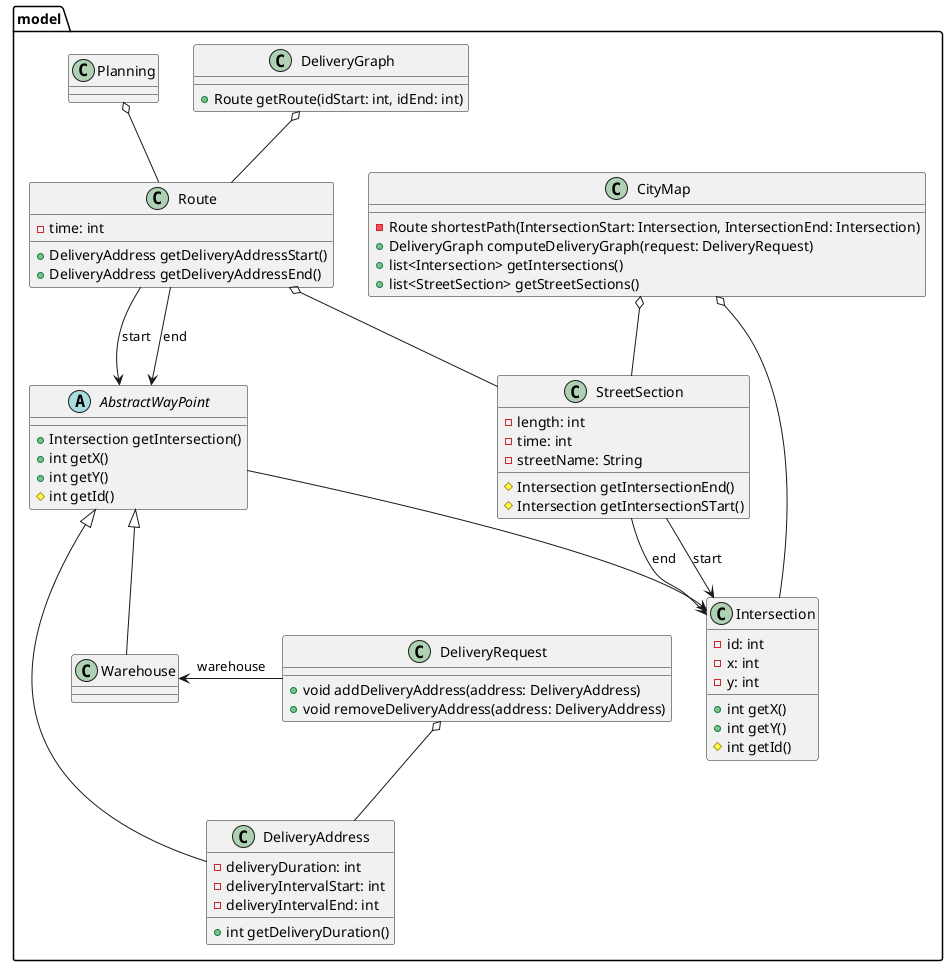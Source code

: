 @startuml

package model {
    class CityMap {
       -Route shortestPath(IntersectionStart: Intersection, IntersectionEnd: Intersection)
       +DeliveryGraph computeDeliveryGraph(request: DeliveryRequest)
       +list<Intersection> getIntersections()
       +list<StreetSection> getStreetSections()
    }

    class DeliveryGraph {
        +Route getRoute(idStart: int, idEnd: int)
    }

    class StreetSection {
        -length: int
        -time: int
        -streetName: String
        #Intersection getIntersectionEnd()
        #Intersection getIntersectionSTart()
    }

    class Intersection {
        -id: int
        -x: int
        -y: int
        +int getX()
        +int getY()
        #int getId()
    }

    abstract class AbstractWayPoint {
        +Intersection getIntersection()
        +int getX()
        +int getY()
        #int getId()
    }

    class DeliveryAddress {
        -deliveryDuration: int
        -deliveryIntervalStart: int
        -deliveryIntervalEnd: int
        +int getDeliveryDuration()
    }

    class Warehouse {
    }

    class DeliveryRequest {
        +void addDeliveryAddress(address: DeliveryAddress)
        +void removeDeliveryAddress(address: DeliveryAddress)
    }

    class Planning {
    }

    class Route {
        -time: int
        +DeliveryAddress getDeliveryAddressStart()
        +DeliveryAddress getDeliveryAddressEnd()
    }

    CityMap o-- StreetSection
    CityMap o-- Intersection
    AbstractWayPoint --> Intersection
    StreetSection --> Intersection : end
    StreetSection --> Intersection : start
    Route o-- StreetSection
    Route --> AbstractWayPoint : end
    Route --> AbstractWayPoint : start
    AbstractWayPoint <|-- DeliveryAddress
    AbstractWayPoint <|-- Warehouse
    DeliveryRequest o-- DeliveryAddress
    DeliveryRequest -left-> Warehouse : warehouse
    DeliveryGraph o-- Route
    Planning o-- Route
}



@enduml
